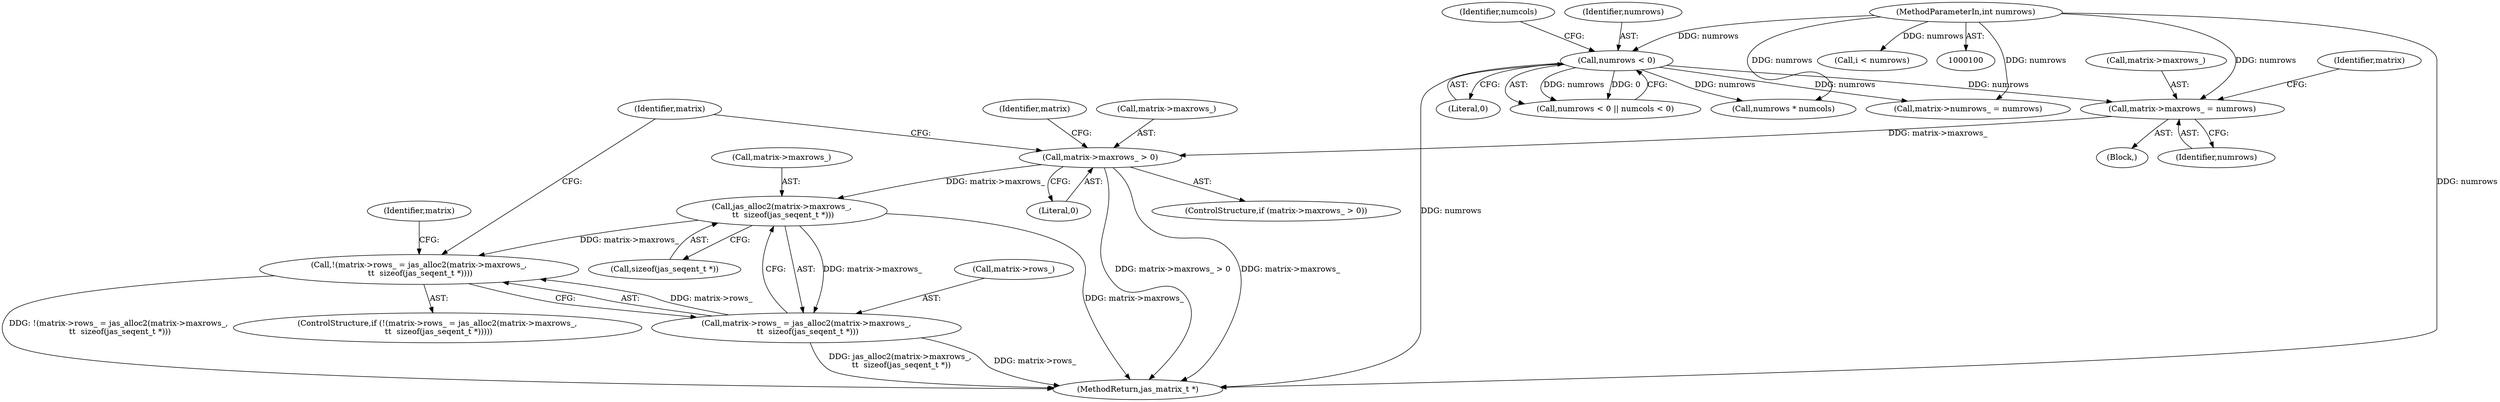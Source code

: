 digraph "0_jasper_988f8365f7d8ad8073b6786e433d34c553ecf568_1@pointer" {
"1000177" [label="(Call,jas_alloc2(matrix->maxrows_,\n \t\t  sizeof(jas_seqent_t *)))"];
"1000165" [label="(Call,matrix->maxrows_ > 0)"];
"1000147" [label="(Call,matrix->maxrows_ = numrows)"];
"1000101" [label="(MethodParameterIn,int numrows)"];
"1000108" [label="(Call,numrows < 0)"];
"1000172" [label="(Call,!(matrix->rows_ = jas_alloc2(matrix->maxrows_,\n \t\t  sizeof(jas_seqent_t *))))"];
"1000173" [label="(Call,matrix->rows_ = jas_alloc2(matrix->maxrows_,\n \t\t  sizeof(jas_seqent_t *)))"];
"1000165" [label="(Call,matrix->maxrows_ > 0)"];
"1000191" [label="(Identifier,matrix)"];
"1000177" [label="(Call,jas_alloc2(matrix->maxrows_,\n \t\t  sizeof(jas_seqent_t *)))"];
"1000112" [label="(Identifier,numcols)"];
"1000164" [label="(ControlStructure,if (matrix->maxrows_ > 0))"];
"1000169" [label="(Literal,0)"];
"1000174" [label="(Call,matrix->rows_)"];
"1000166" [label="(Call,matrix->maxrows_)"];
"1000148" [label="(Call,matrix->maxrows_)"];
"1000101" [label="(MethodParameterIn,int numrows)"];
"1000173" [label="(Call,matrix->rows_ = jas_alloc2(matrix->maxrows_,\n \t\t  sizeof(jas_seqent_t *)))"];
"1000147" [label="(Call,matrix->maxrows_ = numrows)"];
"1000108" [label="(Call,numrows < 0)"];
"1000107" [label="(Call,numrows < 0 || numcols < 0)"];
"1000154" [label="(Identifier,matrix)"];
"1000283" [label="(MethodReturn,jas_matrix_t *)"];
"1000103" [label="(Block,)"];
"1000151" [label="(Identifier,numrows)"];
"1000109" [label="(Identifier,numrows)"];
"1000181" [label="(Call,sizeof(jas_seqent_t *))"];
"1000110" [label="(Literal,0)"];
"1000171" [label="(ControlStructure,if (!(matrix->rows_ = jas_alloc2(matrix->maxrows_,\n \t\t  sizeof(jas_seqent_t *)))))"];
"1000178" [label="(Call,matrix->maxrows_)"];
"1000185" [label="(Identifier,matrix)"];
"1000216" [label="(Call,i < numrows)"];
"1000161" [label="(Call,numrows * numcols)"];
"1000132" [label="(Call,matrix->numrows_ = numrows)"];
"1000175" [label="(Identifier,matrix)"];
"1000172" [label="(Call,!(matrix->rows_ = jas_alloc2(matrix->maxrows_,\n \t\t  sizeof(jas_seqent_t *))))"];
"1000177" -> "1000173"  [label="AST: "];
"1000177" -> "1000181"  [label="CFG: "];
"1000178" -> "1000177"  [label="AST: "];
"1000181" -> "1000177"  [label="AST: "];
"1000173" -> "1000177"  [label="CFG: "];
"1000177" -> "1000283"  [label="DDG: matrix->maxrows_"];
"1000177" -> "1000172"  [label="DDG: matrix->maxrows_"];
"1000177" -> "1000173"  [label="DDG: matrix->maxrows_"];
"1000165" -> "1000177"  [label="DDG: matrix->maxrows_"];
"1000165" -> "1000164"  [label="AST: "];
"1000165" -> "1000169"  [label="CFG: "];
"1000166" -> "1000165"  [label="AST: "];
"1000169" -> "1000165"  [label="AST: "];
"1000175" -> "1000165"  [label="CFG: "];
"1000191" -> "1000165"  [label="CFG: "];
"1000165" -> "1000283"  [label="DDG: matrix->maxrows_"];
"1000165" -> "1000283"  [label="DDG: matrix->maxrows_ > 0"];
"1000147" -> "1000165"  [label="DDG: matrix->maxrows_"];
"1000147" -> "1000103"  [label="AST: "];
"1000147" -> "1000151"  [label="CFG: "];
"1000148" -> "1000147"  [label="AST: "];
"1000151" -> "1000147"  [label="AST: "];
"1000154" -> "1000147"  [label="CFG: "];
"1000101" -> "1000147"  [label="DDG: numrows"];
"1000108" -> "1000147"  [label="DDG: numrows"];
"1000101" -> "1000100"  [label="AST: "];
"1000101" -> "1000283"  [label="DDG: numrows"];
"1000101" -> "1000108"  [label="DDG: numrows"];
"1000101" -> "1000132"  [label="DDG: numrows"];
"1000101" -> "1000161"  [label="DDG: numrows"];
"1000101" -> "1000216"  [label="DDG: numrows"];
"1000108" -> "1000107"  [label="AST: "];
"1000108" -> "1000110"  [label="CFG: "];
"1000109" -> "1000108"  [label="AST: "];
"1000110" -> "1000108"  [label="AST: "];
"1000112" -> "1000108"  [label="CFG: "];
"1000107" -> "1000108"  [label="CFG: "];
"1000108" -> "1000283"  [label="DDG: numrows"];
"1000108" -> "1000107"  [label="DDG: numrows"];
"1000108" -> "1000107"  [label="DDG: 0"];
"1000108" -> "1000132"  [label="DDG: numrows"];
"1000108" -> "1000161"  [label="DDG: numrows"];
"1000172" -> "1000171"  [label="AST: "];
"1000172" -> "1000173"  [label="CFG: "];
"1000173" -> "1000172"  [label="AST: "];
"1000185" -> "1000172"  [label="CFG: "];
"1000191" -> "1000172"  [label="CFG: "];
"1000172" -> "1000283"  [label="DDG: !(matrix->rows_ = jas_alloc2(matrix->maxrows_,\n \t\t  sizeof(jas_seqent_t *)))"];
"1000173" -> "1000172"  [label="DDG: matrix->rows_"];
"1000174" -> "1000173"  [label="AST: "];
"1000173" -> "1000283"  [label="DDG: jas_alloc2(matrix->maxrows_,\n \t\t  sizeof(jas_seqent_t *))"];
"1000173" -> "1000283"  [label="DDG: matrix->rows_"];
}
